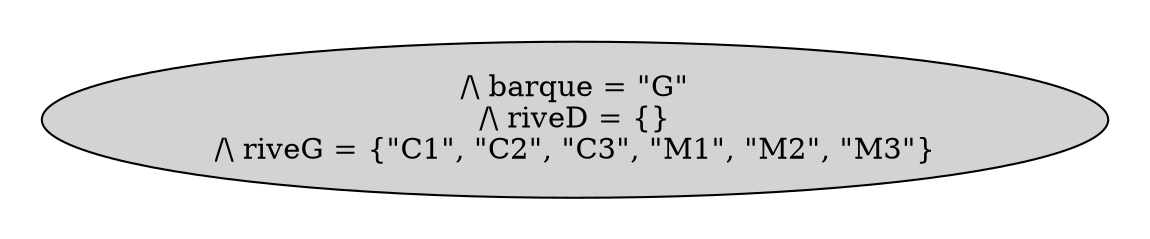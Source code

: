 strict digraph DiskGraph {
edge [colorscheme="paired12"]
nodesep=0.35;
subgraph cluster_graph {
color="white";
3439051646357625331 [label="/\\ barque = \"G\"\n/\\ riveD = {}\n/\\ riveG = {\"C1\", \"C2\", \"C3\", \"M1\", \"M2\", \"M3\"}",style = filled]
{rank = same; 3439051646357625331;}
}
}